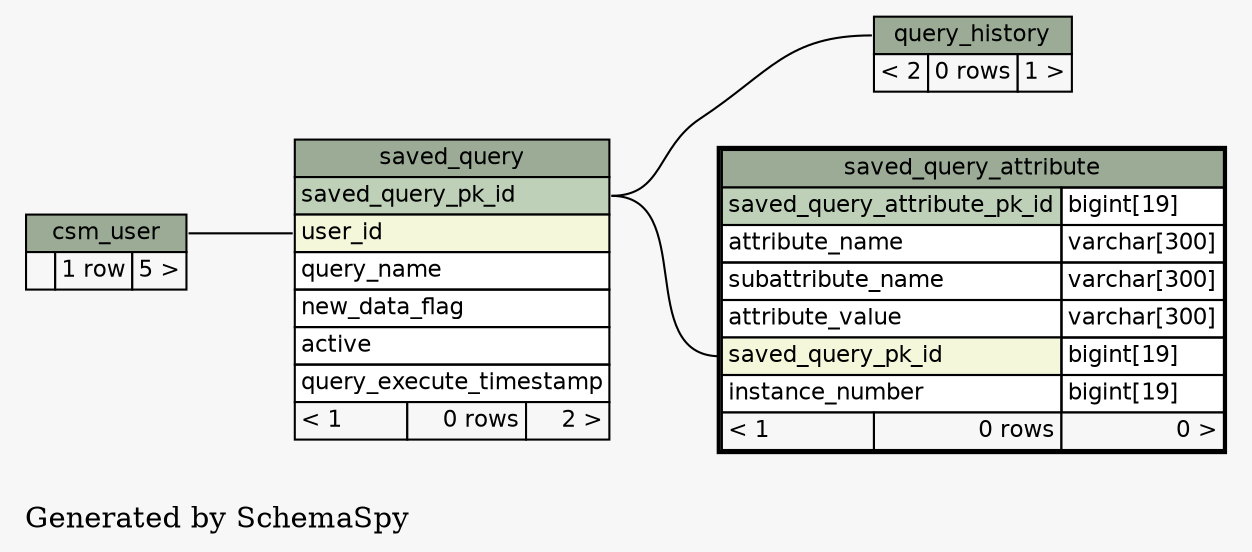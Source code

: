 // dot 2.16.1 on Linux 2.6.25.6-27.fc8
digraph "twoDegreesRelationshipsGraph" {
  graph [
    rankdir="RL"
    bgcolor="#f7f7f7"
    label="\nGenerated by SchemaSpy"
    labeljust="l"
  ];
  node [
    fontname="Helvetica"
    fontsize="11"
    shape="plaintext"
  ];
  edge [
    arrowsize="0.8"
  ];
  "query_history":"query_history.heading":w -> "saved_query":"saved_query_pk_id":e [arrowtail=crowodot arrowhead=none];
  "saved_query":"user_id":w -> "csm_user":"csm_user.heading":e [arrowtail=crowodot arrowhead=none];
  "saved_query_attribute":"saved_query_pk_id":w -> "saved_query":"saved_query_pk_id":e [arrowtail=crowodot arrowhead=none];
  "csm_user" [
    label=<
    <TABLE BORDER="0" CELLBORDER="1" CELLSPACING="0" BGCOLOR="#ffffff">
      <TR><TD PORT="csm_user.heading" COLSPAN="3" BGCOLOR="#9bab96" ALIGN="CENTER">csm_user</TD></TR>
      <TR><TD ALIGN="LEFT" BGCOLOR="#f7f7f7">  </TD><TD ALIGN="RIGHT" BGCOLOR="#f7f7f7">1 row</TD><TD ALIGN="RIGHT" BGCOLOR="#f7f7f7">5 &gt;</TD></TR>
    </TABLE>>
    URL="csm_user.html#graph"
    tooltip="csm_user"
  ];
  "query_history" [
    label=<
    <TABLE BORDER="0" CELLBORDER="1" CELLSPACING="0" BGCOLOR="#ffffff">
      <TR><TD PORT="query_history.heading" COLSPAN="3" BGCOLOR="#9bab96" ALIGN="CENTER">query_history</TD></TR>
      <TR><TD ALIGN="LEFT" BGCOLOR="#f7f7f7">&lt; 2</TD><TD ALIGN="RIGHT" BGCOLOR="#f7f7f7">0 rows</TD><TD ALIGN="RIGHT" BGCOLOR="#f7f7f7">1 &gt;</TD></TR>
    </TABLE>>
    URL="query_history.html#graph"
    tooltip="query_history"
  ];
  "saved_query" [
    label=<
    <TABLE BORDER="0" CELLBORDER="1" CELLSPACING="0" BGCOLOR="#ffffff">
      <TR><TD PORT="saved_query.heading" COLSPAN="3" BGCOLOR="#9bab96" ALIGN="CENTER">saved_query</TD></TR>
      <TR><TD PORT="saved_query_pk_id" COLSPAN="3" BGCOLOR="#bed1b8" ALIGN="LEFT">saved_query_pk_id</TD></TR>
      <TR><TD PORT="user_id" COLSPAN="3" BGCOLOR="#f4f7da" ALIGN="LEFT">user_id</TD></TR>
      <TR><TD PORT="query_name" COLSPAN="3" ALIGN="LEFT">query_name</TD></TR>
      <TR><TD PORT="new_data_flag" COLSPAN="3" ALIGN="LEFT">new_data_flag</TD></TR>
      <TR><TD PORT="active" COLSPAN="3" ALIGN="LEFT">active</TD></TR>
      <TR><TD PORT="query_execute_timestamp" COLSPAN="3" ALIGN="LEFT">query_execute_timestamp</TD></TR>
      <TR><TD ALIGN="LEFT" BGCOLOR="#f7f7f7">&lt; 1</TD><TD ALIGN="RIGHT" BGCOLOR="#f7f7f7">0 rows</TD><TD ALIGN="RIGHT" BGCOLOR="#f7f7f7">2 &gt;</TD></TR>
    </TABLE>>
    URL="saved_query.html#graph"
    tooltip="saved_query"
  ];
  "saved_query_attribute" [
    label=<
    <TABLE BORDER="2" CELLBORDER="1" CELLSPACING="0" BGCOLOR="#ffffff">
      <TR><TD PORT="saved_query_attribute.heading" COLSPAN="3" BGCOLOR="#9bab96" ALIGN="CENTER">saved_query_attribute</TD></TR>
      <TR><TD PORT="saved_query_attribute_pk_id" COLSPAN="2" BGCOLOR="#bed1b8" ALIGN="LEFT">saved_query_attribute_pk_id</TD><TD PORT="saved_query_attribute_pk_id.type" ALIGN="LEFT">bigint[19]</TD></TR>
      <TR><TD PORT="attribute_name" COLSPAN="2" ALIGN="LEFT">attribute_name</TD><TD PORT="attribute_name.type" ALIGN="LEFT">varchar[300]</TD></TR>
      <TR><TD PORT="subattribute_name" COLSPAN="2" ALIGN="LEFT">subattribute_name</TD><TD PORT="subattribute_name.type" ALIGN="LEFT">varchar[300]</TD></TR>
      <TR><TD PORT="attribute_value" COLSPAN="2" ALIGN="LEFT">attribute_value</TD><TD PORT="attribute_value.type" ALIGN="LEFT">varchar[300]</TD></TR>
      <TR><TD PORT="saved_query_pk_id" COLSPAN="2" BGCOLOR="#f4f7da" ALIGN="LEFT">saved_query_pk_id</TD><TD PORT="saved_query_pk_id.type" ALIGN="LEFT">bigint[19]</TD></TR>
      <TR><TD PORT="instance_number" COLSPAN="2" ALIGN="LEFT">instance_number</TD><TD PORT="instance_number.type" ALIGN="LEFT">bigint[19]</TD></TR>
      <TR><TD ALIGN="LEFT" BGCOLOR="#f7f7f7">&lt; 1</TD><TD ALIGN="RIGHT" BGCOLOR="#f7f7f7">0 rows</TD><TD ALIGN="RIGHT" BGCOLOR="#f7f7f7">0 &gt;</TD></TR>
    </TABLE>>
    URL="saved_query_attribute.html#"
    tooltip="saved_query_attribute"
  ];
}
